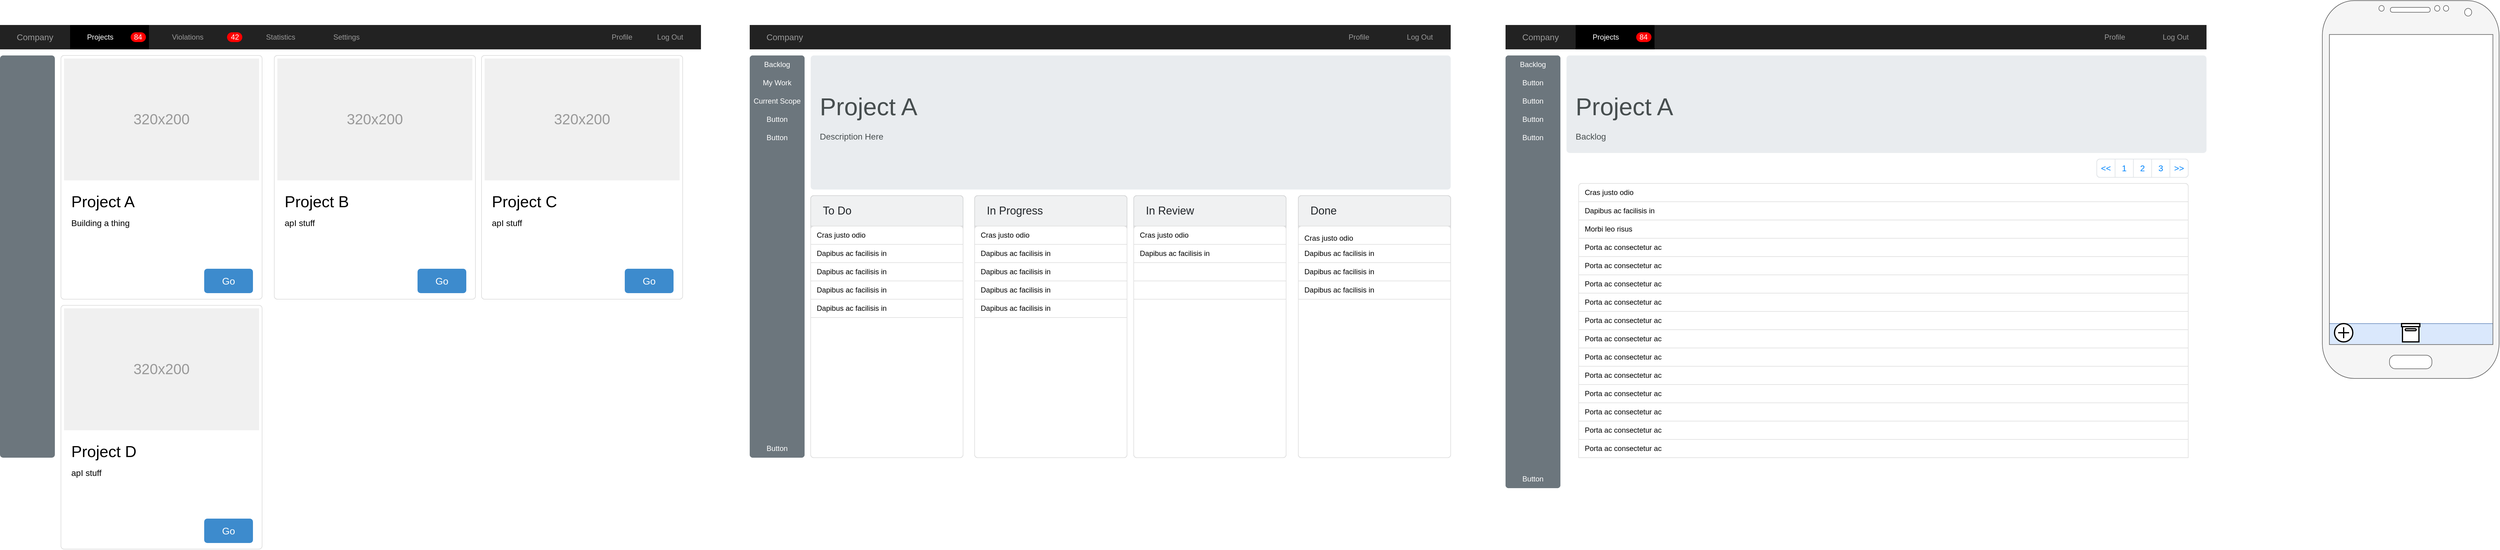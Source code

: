 <mxfile version="13.3.5"><diagram name="Page-1" id="c9db0220-8083-56f3-ca83-edcdcd058819"><mxGraphModel dx="1550" dy="787" grid="1" gridSize="10" guides="1" tooltips="1" connect="1" arrows="1" fold="1" page="1" pageScale="1.5" pageWidth="826" pageHeight="1169" background="#ffffff" math="0" shadow="0"><root><mxCell id="0" style=";html=1;"/><mxCell id="1" style=";html=1;" parent="0"/><mxCell id="3d76a8aef4d5c911-1" value="" style="html=1;shadow=0;dashed=0;shape=mxgraph.bootstrap.rect;fillColor=#222222;strokeColor=none;whiteSpace=wrap;rounded=0;fontSize=12;fontColor=#000000;align=center;" parent="1" vertex="1"><mxGeometry x="40" y="70" width="1150" height="40" as="geometry"/></mxCell><mxCell id="3d76a8aef4d5c911-2" value="Company" style="html=1;shadow=0;dashed=0;fillColor=none;strokeColor=none;shape=mxgraph.bootstrap.rect;fontColor=#999999;fontSize=14;whiteSpace=wrap;" parent="3d76a8aef4d5c911-1" vertex="1"><mxGeometry width="115" height="40" as="geometry"/></mxCell><mxCell id="3d76a8aef4d5c911-3" value="Projects" style="html=1;shadow=0;dashed=0;shape=mxgraph.bootstrap.rect;fillColor=#000000;strokeColor=none;fontColor=#ffffff;spacingRight=30;whiteSpace=wrap;" parent="3d76a8aef4d5c911-1" vertex="1"><mxGeometry x="115" width="129.375" height="40" as="geometry"/></mxCell><mxCell id="3d76a8aef4d5c911-4" value="84" style="html=1;shadow=0;dashed=0;shape=mxgraph.bootstrap.rrect;rSize=8;fillColor=#ff0000;strokeColor=none;fontColor=#ffffff;whiteSpace=wrap;" parent="3d76a8aef4d5c911-3" vertex="1"><mxGeometry x="1" y="0.5" width="25" height="16" relative="1" as="geometry"><mxPoint x="-30" y="-8" as="offset"/></mxGeometry></mxCell><mxCell id="3d76a8aef4d5c911-5" value="Violations" style="html=1;shadow=0;dashed=0;fillColor=none;strokeColor=none;shape=mxgraph.bootstrap.rect;fontColor=#999999;spacingRight=30;whiteSpace=wrap;" parent="3d76a8aef4d5c911-1" vertex="1"><mxGeometry x="244.375" width="158.125" height="40" as="geometry"/></mxCell><mxCell id="3d76a8aef4d5c911-6" value="42" style="html=1;shadow=0;dashed=0;shape=mxgraph.bootstrap.rrect;rSize=8;fillColor=#ff0000;strokeColor=none;fontColor=#ffffff;whiteSpace=wrap;" parent="3d76a8aef4d5c911-5" vertex="1"><mxGeometry x="1" y="0.5" width="25" height="16" relative="1" as="geometry"><mxPoint x="-30" y="-8" as="offset"/></mxGeometry></mxCell><mxCell id="3d76a8aef4d5c911-7" value="Statistics" style="html=1;shadow=0;dashed=0;fillColor=none;strokeColor=none;shape=mxgraph.bootstrap.rect;fontColor=#999999;whiteSpace=wrap;" parent="3d76a8aef4d5c911-1" vertex="1"><mxGeometry x="402.5" width="115" height="40" as="geometry"/></mxCell><mxCell id="3d76a8aef4d5c911-8" value="Settings" style="html=1;shadow=0;dashed=0;fillColor=none;strokeColor=none;shape=mxgraph.bootstrap.rect;fontColor=#999999;whiteSpace=wrap;" parent="3d76a8aef4d5c911-1" vertex="1"><mxGeometry x="517.5" width="100.625" height="40" as="geometry"/></mxCell><mxCell id="3d76a8aef4d5c911-9" value="Profile" style="html=1;shadow=0;dashed=0;fillColor=none;strokeColor=none;shape=mxgraph.bootstrap.rect;fontColor=#999999;whiteSpace=wrap;" parent="3d76a8aef4d5c911-1" vertex="1"><mxGeometry x="970" width="100.625" height="40" as="geometry"/></mxCell><mxCell id="3d76a8aef4d5c911-10" value="Log Out" style="html=1;shadow=0;dashed=0;fillColor=none;strokeColor=none;shape=mxgraph.bootstrap.rect;fontColor=#999999;whiteSpace=wrap;" parent="3d76a8aef4d5c911-1" vertex="1"><mxGeometry x="1049.375" width="100.625" height="40" as="geometry"/></mxCell><mxCell id="3d76a8aef4d5c911-11" value="" style="html=1;shadow=0;dashed=0;shape=mxgraph.bootstrap.rrect;rSize=5;strokeColor=#dddddd;rounded=0;fontSize=12;align=center;" parent="1" vertex="1"><mxGeometry x="140" y="120" width="330" height="400" as="geometry"/></mxCell><mxCell id="3d76a8aef4d5c911-12" value="320x200" style="shape=rect;fontSize=24;fillColor=#f0f0f0;strokeColor=none;fontColor=#999999;whiteSpace=wrap;" parent="3d76a8aef4d5c911-11" vertex="1"><mxGeometry x="5" y="5" width="320" height="200" as="geometry"/></mxCell><mxCell id="3d76a8aef4d5c911-13" value="Project A" style="html=1;shadow=0;dashed=0;shape=mxgraph.bootstrap.anchor;fontSize=26;align=left;whiteSpace=wrap;" parent="3d76a8aef4d5c911-11" vertex="1"><mxGeometry x="15" y="220" width="300" height="40" as="geometry"/></mxCell><mxCell id="3d76a8aef4d5c911-14" value="Building a thing" style="html=1;shadow=0;dashed=0;shape=mxgraph.bootstrap.anchor;strokeColor=#dddddd;whiteSpace=wrap;align=left;verticalAlign=top;fontSize=14;whiteSpace=wrap;" parent="3d76a8aef4d5c911-11" vertex="1"><mxGeometry x="15" y="260" width="300" height="80" as="geometry"/></mxCell><mxCell id="3d76a8aef4d5c911-15" value="Go" style="html=1;shadow=0;dashed=0;shape=mxgraph.bootstrap.rrect;rSize=5;fontSize=16;fillColor=#3D8BCD;strokeColor=none;fontColor=#ffffff;whiteSpace=wrap;" parent="3d76a8aef4d5c911-11" vertex="1"><mxGeometry y="1" width="80" height="40" relative="1" as="geometry"><mxPoint x="235" y="-50" as="offset"/></mxGeometry></mxCell><mxCell id="SYlkdnzgqyU9i8RkHZ7Y-1" value="" style="html=1;shadow=0;dashed=0;shape=mxgraph.bootstrap.rrect;rSize=5;strokeColor=#dddddd;rounded=0;fontSize=12;align=center;" vertex="1" parent="1"><mxGeometry x="490" y="120" width="330" height="400" as="geometry"/></mxCell><mxCell id="SYlkdnzgqyU9i8RkHZ7Y-2" value="320x200" style="shape=rect;fontSize=24;fillColor=#f0f0f0;strokeColor=none;fontColor=#999999;whiteSpace=wrap;" vertex="1" parent="SYlkdnzgqyU9i8RkHZ7Y-1"><mxGeometry x="5" y="5" width="320" height="200" as="geometry"/></mxCell><mxCell id="SYlkdnzgqyU9i8RkHZ7Y-3" value="Project B" style="html=1;shadow=0;dashed=0;shape=mxgraph.bootstrap.anchor;fontSize=26;align=left;whiteSpace=wrap;" vertex="1" parent="SYlkdnzgqyU9i8RkHZ7Y-1"><mxGeometry x="15" y="220" width="300" height="40" as="geometry"/></mxCell><mxCell id="SYlkdnzgqyU9i8RkHZ7Y-4" value="apI stuff" style="html=1;shadow=0;dashed=0;shape=mxgraph.bootstrap.anchor;strokeColor=#dddddd;whiteSpace=wrap;align=left;verticalAlign=top;fontSize=14;whiteSpace=wrap;" vertex="1" parent="SYlkdnzgqyU9i8RkHZ7Y-1"><mxGeometry x="15" y="260" width="300" height="80" as="geometry"/></mxCell><mxCell id="SYlkdnzgqyU9i8RkHZ7Y-5" value="Go" style="html=1;shadow=0;dashed=0;shape=mxgraph.bootstrap.rrect;rSize=5;fontSize=16;fillColor=#3D8BCD;strokeColor=none;fontColor=#ffffff;whiteSpace=wrap;" vertex="1" parent="SYlkdnzgqyU9i8RkHZ7Y-1"><mxGeometry y="1" width="80" height="40" relative="1" as="geometry"><mxPoint x="235" y="-50" as="offset"/></mxGeometry></mxCell><mxCell id="SYlkdnzgqyU9i8RkHZ7Y-7" value="" style="html=1;shadow=0;dashed=0;shape=mxgraph.bootstrap.rect;fillColor=#222222;strokeColor=none;whiteSpace=wrap;rounded=0;fontSize=12;fontColor=#000000;align=center;" vertex="1" parent="1"><mxGeometry x="1270" y="70" width="1150" height="40" as="geometry"/></mxCell><mxCell id="SYlkdnzgqyU9i8RkHZ7Y-8" value="Company" style="html=1;shadow=0;dashed=0;fillColor=none;strokeColor=none;shape=mxgraph.bootstrap.rect;fontColor=#999999;fontSize=14;whiteSpace=wrap;" vertex="1" parent="SYlkdnzgqyU9i8RkHZ7Y-7"><mxGeometry width="115" height="40" as="geometry"/></mxCell><mxCell id="SYlkdnzgqyU9i8RkHZ7Y-15" value="Profile" style="html=1;shadow=0;dashed=0;fillColor=none;strokeColor=none;shape=mxgraph.bootstrap.rect;fontColor=#999999;whiteSpace=wrap;" vertex="1" parent="SYlkdnzgqyU9i8RkHZ7Y-7"><mxGeometry x="948.75" width="100.625" height="40" as="geometry"/></mxCell><mxCell id="SYlkdnzgqyU9i8RkHZ7Y-16" value="Log Out" style="html=1;shadow=0;dashed=0;fillColor=none;strokeColor=none;shape=mxgraph.bootstrap.rect;fontColor=#999999;whiteSpace=wrap;" vertex="1" parent="SYlkdnzgqyU9i8RkHZ7Y-7"><mxGeometry x="1049.375" width="100.625" height="40" as="geometry"/></mxCell><mxCell id="SYlkdnzgqyU9i8RkHZ7Y-33" value="" style="html=1;shadow=0;dashed=0;shape=mxgraph.bootstrap.rrect;rSize=5;strokeColor=#DFDFDF;html=1;whiteSpace=wrap;fillColor=#FFFFFF;fontColor=#000000;" vertex="1" parent="1"><mxGeometry x="2630" y="330" width="1000" height="450" as="geometry"/></mxCell><mxCell id="SYlkdnzgqyU9i8RkHZ7Y-34" value="Cras justo odio" style="strokeColor=inherit;fillColor=inherit;gradientColor=inherit;fontColor=inherit;html=1;shadow=0;dashed=0;shape=mxgraph.bootstrap.topButton;rSize=5;perimeter=none;whiteSpace=wrap;resizeWidth=1;align=left;spacing=10;" vertex="1" parent="SYlkdnzgqyU9i8RkHZ7Y-33"><mxGeometry width="1000" height="30" relative="1" as="geometry"/></mxCell><mxCell id="SYlkdnzgqyU9i8RkHZ7Y-35" value="Dapibus ac facilisis in" style="strokeColor=inherit;fillColor=inherit;gradientColor=inherit;fontColor=inherit;html=1;shadow=0;dashed=0;perimeter=none;whiteSpace=wrap;resizeWidth=1;align=left;spacing=10;" vertex="1" parent="SYlkdnzgqyU9i8RkHZ7Y-33"><mxGeometry width="1000" height="30" relative="1" as="geometry"><mxPoint y="30" as="offset"/></mxGeometry></mxCell><mxCell id="SYlkdnzgqyU9i8RkHZ7Y-36" value="Morbi leo risus" style="strokeColor=inherit;fillColor=inherit;gradientColor=inherit;fontColor=inherit;html=1;shadow=0;dashed=0;perimeter=none;whiteSpace=wrap;resizeWidth=1;align=left;spacing=10;" vertex="1" parent="SYlkdnzgqyU9i8RkHZ7Y-33"><mxGeometry width="1000" height="30" relative="1" as="geometry"><mxPoint y="60" as="offset"/></mxGeometry></mxCell><mxCell id="SYlkdnzgqyU9i8RkHZ7Y-37" value="Porta ac consectetur ac" style="strokeColor=inherit;fillColor=inherit;gradientColor=inherit;fontColor=inherit;html=1;shadow=0;dashed=0;perimeter=none;whiteSpace=wrap;resizeWidth=1;align=left;spacing=10;" vertex="1" parent="SYlkdnzgqyU9i8RkHZ7Y-33"><mxGeometry width="1000" height="30" relative="1" as="geometry"><mxPoint y="90" as="offset"/></mxGeometry></mxCell><mxCell id="SYlkdnzgqyU9i8RkHZ7Y-38" value="Vestibulum at eros" style="strokeColor=inherit;fillColor=inherit;gradientColor=inherit;fontColor=inherit;html=1;shadow=0;dashed=0;shape=mxgraph.bootstrap.bottomButton;rSize=5;perimeter=none;whiteSpace=wrap;resizeWidth=1;resizeHeight=0;align=left;spacing=10;" vertex="1" parent="SYlkdnzgqyU9i8RkHZ7Y-33"><mxGeometry y="1" width="1000" height="30" relative="1" as="geometry"><mxPoint y="-30" as="offset"/></mxGeometry></mxCell><mxCell id="SYlkdnzgqyU9i8RkHZ7Y-39" value="Porta ac consectetur ac" style="strokeColor=inherit;fillColor=inherit;gradientColor=inherit;fontColor=inherit;html=1;shadow=0;dashed=0;perimeter=none;whiteSpace=wrap;resizeWidth=1;align=left;spacing=10;" vertex="1" parent="SYlkdnzgqyU9i8RkHZ7Y-33"><mxGeometry y="120" width="1000" height="30" as="geometry"/></mxCell><mxCell id="SYlkdnzgqyU9i8RkHZ7Y-40" value="Porta ac consectetur ac" style="strokeColor=inherit;fillColor=inherit;gradientColor=inherit;fontColor=inherit;html=1;shadow=0;dashed=0;perimeter=none;whiteSpace=wrap;resizeWidth=1;align=left;spacing=10;" vertex="1" parent="SYlkdnzgqyU9i8RkHZ7Y-33"><mxGeometry y="150" width="1000" height="30" as="geometry"/></mxCell><mxCell id="SYlkdnzgqyU9i8RkHZ7Y-41" value="Porta ac consectetur ac" style="strokeColor=inherit;fillColor=inherit;gradientColor=inherit;fontColor=inherit;html=1;shadow=0;dashed=0;perimeter=none;whiteSpace=wrap;resizeWidth=1;align=left;spacing=10;" vertex="1" parent="SYlkdnzgqyU9i8RkHZ7Y-33"><mxGeometry width="1000" height="30" relative="1" as="geometry"><mxPoint y="90" as="offset"/></mxGeometry></mxCell><mxCell id="SYlkdnzgqyU9i8RkHZ7Y-42" value="Porta ac consectetur ac" style="strokeColor=inherit;fillColor=inherit;gradientColor=inherit;fontColor=inherit;html=1;shadow=0;dashed=0;perimeter=none;whiteSpace=wrap;resizeWidth=1;align=left;spacing=10;" vertex="1" parent="SYlkdnzgqyU9i8RkHZ7Y-33"><mxGeometry y="210" width="1000" height="30" as="geometry"/></mxCell><mxCell id="SYlkdnzgqyU9i8RkHZ7Y-43" value="Porta ac consectetur ac" style="strokeColor=inherit;fillColor=inherit;gradientColor=inherit;fontColor=inherit;html=1;shadow=0;dashed=0;perimeter=none;whiteSpace=wrap;resizeWidth=1;align=left;spacing=10;" vertex="1" parent="SYlkdnzgqyU9i8RkHZ7Y-33"><mxGeometry y="240" width="1000" height="30" as="geometry"/></mxCell><mxCell id="SYlkdnzgqyU9i8RkHZ7Y-44" value="Porta ac consectetur ac" style="strokeColor=inherit;fillColor=inherit;gradientColor=inherit;fontColor=inherit;html=1;shadow=0;dashed=0;perimeter=none;whiteSpace=wrap;resizeWidth=1;align=left;spacing=10;" vertex="1" parent="SYlkdnzgqyU9i8RkHZ7Y-33"><mxGeometry y="180" width="1000" height="30" as="geometry"/></mxCell><mxCell id="SYlkdnzgqyU9i8RkHZ7Y-45" value="Porta ac consectetur ac" style="strokeColor=inherit;fillColor=inherit;gradientColor=inherit;fontColor=inherit;html=1;shadow=0;dashed=0;perimeter=none;whiteSpace=wrap;resizeWidth=1;align=left;spacing=10;" vertex="1" parent="SYlkdnzgqyU9i8RkHZ7Y-33"><mxGeometry y="300" width="1000" height="30" as="geometry"/></mxCell><mxCell id="SYlkdnzgqyU9i8RkHZ7Y-46" value="Porta ac consectetur ac" style="strokeColor=inherit;fillColor=inherit;gradientColor=inherit;fontColor=inherit;html=1;shadow=0;dashed=0;perimeter=none;whiteSpace=wrap;resizeWidth=1;align=left;spacing=10;" vertex="1" parent="SYlkdnzgqyU9i8RkHZ7Y-33"><mxGeometry y="330" width="1000" height="30" as="geometry"/></mxCell><mxCell id="SYlkdnzgqyU9i8RkHZ7Y-47" value="Porta ac consectetur ac" style="strokeColor=inherit;fillColor=inherit;gradientColor=inherit;fontColor=inherit;html=1;shadow=0;dashed=0;perimeter=none;whiteSpace=wrap;resizeWidth=1;align=left;spacing=10;" vertex="1" parent="SYlkdnzgqyU9i8RkHZ7Y-33"><mxGeometry y="270" width="1000" height="30" as="geometry"/></mxCell><mxCell id="SYlkdnzgqyU9i8RkHZ7Y-48" value="Porta ac consectetur ac" style="strokeColor=inherit;fillColor=inherit;gradientColor=inherit;fontColor=inherit;html=1;shadow=0;dashed=0;perimeter=none;whiteSpace=wrap;resizeWidth=1;align=left;spacing=10;" vertex="1" parent="SYlkdnzgqyU9i8RkHZ7Y-33"><mxGeometry y="390" width="1000" height="30" as="geometry"/></mxCell><mxCell id="SYlkdnzgqyU9i8RkHZ7Y-49" value="Porta ac consectetur ac" style="strokeColor=inherit;fillColor=inherit;gradientColor=inherit;fontColor=inherit;html=1;shadow=0;dashed=0;perimeter=none;whiteSpace=wrap;resizeWidth=1;align=left;spacing=10;" vertex="1" parent="SYlkdnzgqyU9i8RkHZ7Y-33"><mxGeometry y="420" width="1000" height="30" as="geometry"/></mxCell><mxCell id="SYlkdnzgqyU9i8RkHZ7Y-50" value="Porta ac consectetur ac" style="strokeColor=inherit;fillColor=inherit;gradientColor=inherit;fontColor=inherit;html=1;shadow=0;dashed=0;perimeter=none;whiteSpace=wrap;resizeWidth=1;align=left;spacing=10;" vertex="1" parent="SYlkdnzgqyU9i8RkHZ7Y-33"><mxGeometry y="360" width="1000" height="30" as="geometry"/></mxCell><mxCell id="SYlkdnzgqyU9i8RkHZ7Y-51" value="" style="html=1;shadow=0;dashed=0;shape=mxgraph.bootstrap.rrect;rSize=5;strokeColor=#DEE2E6;html=1;whiteSpace=wrap;fillColor=#ffffff;fontColor=#0085FC;" vertex="1" parent="1"><mxGeometry x="3480" y="290" width="150" height="30" as="geometry"/></mxCell><mxCell id="SYlkdnzgqyU9i8RkHZ7Y-52" value="&lt;&lt;" style="strokeColor=inherit;fillColor=inherit;gradientColor=inherit;fontColor=inherit;html=1;shadow=0;dashed=0;shape=mxgraph.bootstrap.leftButton;rSize=5;perimeter=none;whiteSpace=wrap;resizeHeight=1;fontSize=14;" vertex="1" parent="SYlkdnzgqyU9i8RkHZ7Y-51"><mxGeometry width="30" height="30" relative="1" as="geometry"/></mxCell><mxCell id="SYlkdnzgqyU9i8RkHZ7Y-53" value="1" style="strokeColor=inherit;fillColor=inherit;gradientColor=inherit;fontColor=inherit;html=1;shadow=0;dashed=0;perimeter=none;whiteSpace=wrap;resizeHeight=1;fontSize=14;" vertex="1" parent="SYlkdnzgqyU9i8RkHZ7Y-51"><mxGeometry width="30" height="30" relative="1" as="geometry"><mxPoint x="30" as="offset"/></mxGeometry></mxCell><mxCell id="SYlkdnzgqyU9i8RkHZ7Y-54" value="2" style="strokeColor=inherit;fillColor=inherit;gradientColor=inherit;fontColor=inherit;html=1;shadow=0;dashed=0;perimeter=none;whiteSpace=wrap;resizeHeight=1;fontSize=14;" vertex="1" parent="SYlkdnzgqyU9i8RkHZ7Y-51"><mxGeometry width="30" height="30" relative="1" as="geometry"><mxPoint x="60" as="offset"/></mxGeometry></mxCell><mxCell id="SYlkdnzgqyU9i8RkHZ7Y-55" value="3" style="strokeColor=inherit;fillColor=inherit;gradientColor=inherit;fontColor=inherit;html=1;shadow=0;dashed=0;perimeter=none;whiteSpace=wrap;resizeHeight=1;fontSize=14;" vertex="1" parent="SYlkdnzgqyU9i8RkHZ7Y-51"><mxGeometry width="30" height="30" relative="1" as="geometry"><mxPoint x="90" as="offset"/></mxGeometry></mxCell><mxCell id="SYlkdnzgqyU9i8RkHZ7Y-56" value="&gt;&gt;" style="strokeColor=inherit;fillColor=inherit;gradientColor=inherit;fontColor=inherit;html=1;shadow=0;dashed=0;shape=mxgraph.bootstrap.rightButton;rSize=5;perimeter=none;whiteSpace=wrap;resizeHeight=1;fontSize=14;" vertex="1" parent="SYlkdnzgqyU9i8RkHZ7Y-51"><mxGeometry x="1" width="30" height="30" relative="1" as="geometry"><mxPoint x="-30" as="offset"/></mxGeometry></mxCell><mxCell id="SYlkdnzgqyU9i8RkHZ7Y-59" value="&lt;font style=&quot;font-size: 40px&quot;&gt;Project A&lt;/font&gt;&lt;br&gt;&lt;br&gt;Description Here" style="html=1;shadow=0;dashed=0;shape=mxgraph.bootstrap.rrect;rSize=5;strokeColor=none;html=1;whiteSpace=wrap;fillColor=#E9ECEF;fontColor=#474E4F;align=left;spacing=15;fontSize=14;verticalAlign=top;spacingTop=40;" vertex="1" parent="1"><mxGeometry x="1370" y="120" width="1050" height="220" as="geometry"/></mxCell><mxCell id="SYlkdnzgqyU9i8RkHZ7Y-66" value="" style="html=1;shadow=0;dashed=0;shape=mxgraph.bootstrap.rrect;rSize=5;strokeColor=#D2D3D4;html=1;whiteSpace=wrap;fillColor=#F8F9FA;fontColor=#212529;verticalAlign=bottom;align=left;spacing=20;spacingBottom=0;fontSize=14;" vertex="1" parent="1"><mxGeometry x="1370" y="350" width="250" height="430" as="geometry"/></mxCell><mxCell id="SYlkdnzgqyU9i8RkHZ7Y-67" value="To Do" style="html=1;shadow=0;dashed=0;shape=mxgraph.bootstrap.topButton;rSize=5;perimeter=none;whiteSpace=wrap;fillColor=#F0F1F2;strokeColor=#D2D3D4;fontColor=#212529;resizeWidth=1;fontSize=18;align=left;spacing=20;" vertex="1" parent="SYlkdnzgqyU9i8RkHZ7Y-66"><mxGeometry width="250" height="50" relative="1" as="geometry"/></mxCell><mxCell id="SYlkdnzgqyU9i8RkHZ7Y-74" value="" style="html=1;shadow=0;dashed=0;shape=mxgraph.bootstrap.rrect;rSize=5;strokeColor=#DFDFDF;html=1;whiteSpace=wrap;fillColor=#FFFFFF;fontColor=#000000;" vertex="1" parent="SYlkdnzgqyU9i8RkHZ7Y-66"><mxGeometry y="50" width="250" height="380" as="geometry"/></mxCell><mxCell id="SYlkdnzgqyU9i8RkHZ7Y-75" value="Cras justo odio" style="strokeColor=inherit;fillColor=inherit;gradientColor=inherit;fontColor=inherit;html=1;shadow=0;dashed=0;shape=mxgraph.bootstrap.topButton;rSize=5;perimeter=none;whiteSpace=wrap;resizeWidth=1;align=left;spacing=10;" vertex="1" parent="SYlkdnzgqyU9i8RkHZ7Y-74"><mxGeometry width="250" height="30" relative="1" as="geometry"/></mxCell><mxCell id="SYlkdnzgqyU9i8RkHZ7Y-76" value="Dapibus ac facilisis in" style="strokeColor=inherit;fillColor=inherit;gradientColor=inherit;fontColor=inherit;html=1;shadow=0;dashed=0;perimeter=none;whiteSpace=wrap;resizeWidth=1;align=left;spacing=10;" vertex="1" parent="SYlkdnzgqyU9i8RkHZ7Y-74"><mxGeometry width="250" height="30" relative="1" as="geometry"><mxPoint y="30" as="offset"/></mxGeometry></mxCell><mxCell id="SYlkdnzgqyU9i8RkHZ7Y-78" value="Dapibus ac facilisis in" style="strokeColor=inherit;fillColor=inherit;gradientColor=inherit;fontColor=inherit;html=1;shadow=0;dashed=0;perimeter=none;whiteSpace=wrap;resizeWidth=1;align=left;spacing=10;" vertex="1" parent="SYlkdnzgqyU9i8RkHZ7Y-74"><mxGeometry y="60" width="250" height="30" as="geometry"/></mxCell><mxCell id="SYlkdnzgqyU9i8RkHZ7Y-79" value="Dapibus ac facilisis in" style="strokeColor=inherit;fillColor=inherit;gradientColor=inherit;fontColor=inherit;html=1;shadow=0;dashed=0;perimeter=none;whiteSpace=wrap;resizeWidth=1;align=left;spacing=10;" vertex="1" parent="SYlkdnzgqyU9i8RkHZ7Y-74"><mxGeometry y="90" width="250" height="30" as="geometry"/></mxCell><mxCell id="SYlkdnzgqyU9i8RkHZ7Y-80" value="Dapibus ac facilisis in" style="strokeColor=inherit;fillColor=inherit;gradientColor=inherit;fontColor=inherit;html=1;shadow=0;dashed=0;perimeter=none;whiteSpace=wrap;resizeWidth=1;align=left;spacing=10;" vertex="1" parent="SYlkdnzgqyU9i8RkHZ7Y-74"><mxGeometry y="120" width="250" height="30" as="geometry"/></mxCell><mxCell id="SYlkdnzgqyU9i8RkHZ7Y-81" value="" style="html=1;shadow=0;dashed=0;shape=mxgraph.bootstrap.rrect;rSize=5;strokeColor=#D2D3D4;html=1;whiteSpace=wrap;fillColor=#F8F9FA;fontColor=#212529;verticalAlign=bottom;align=left;spacing=20;spacingBottom=0;fontSize=14;" vertex="1" parent="1"><mxGeometry x="1639" y="350" width="250" height="430" as="geometry"/></mxCell><mxCell id="SYlkdnzgqyU9i8RkHZ7Y-82" value="In Progress" style="html=1;shadow=0;dashed=0;shape=mxgraph.bootstrap.topButton;rSize=5;perimeter=none;whiteSpace=wrap;fillColor=#F0F1F2;strokeColor=#D2D3D4;fontColor=#212529;resizeWidth=1;fontSize=18;align=left;spacing=20;" vertex="1" parent="SYlkdnzgqyU9i8RkHZ7Y-81"><mxGeometry width="250" height="50" relative="1" as="geometry"/></mxCell><mxCell id="SYlkdnzgqyU9i8RkHZ7Y-83" value="" style="html=1;shadow=0;dashed=0;shape=mxgraph.bootstrap.rrect;rSize=5;strokeColor=#DFDFDF;html=1;whiteSpace=wrap;fillColor=#FFFFFF;fontColor=#000000;" vertex="1" parent="SYlkdnzgqyU9i8RkHZ7Y-81"><mxGeometry y="50" width="250" height="380" as="geometry"/></mxCell><mxCell id="SYlkdnzgqyU9i8RkHZ7Y-84" value="Cras justo odio" style="strokeColor=inherit;fillColor=inherit;gradientColor=inherit;fontColor=inherit;html=1;shadow=0;dashed=0;shape=mxgraph.bootstrap.topButton;rSize=5;perimeter=none;whiteSpace=wrap;resizeWidth=1;align=left;spacing=10;" vertex="1" parent="SYlkdnzgqyU9i8RkHZ7Y-83"><mxGeometry width="250" height="30" relative="1" as="geometry"/></mxCell><mxCell id="SYlkdnzgqyU9i8RkHZ7Y-85" value="Dapibus ac facilisis in" style="strokeColor=inherit;fillColor=inherit;gradientColor=inherit;fontColor=inherit;html=1;shadow=0;dashed=0;perimeter=none;whiteSpace=wrap;resizeWidth=1;align=left;spacing=10;" vertex="1" parent="SYlkdnzgqyU9i8RkHZ7Y-83"><mxGeometry width="250" height="30" relative="1" as="geometry"><mxPoint y="30" as="offset"/></mxGeometry></mxCell><mxCell id="SYlkdnzgqyU9i8RkHZ7Y-86" value="Dapibus ac facilisis in" style="strokeColor=inherit;fillColor=inherit;gradientColor=inherit;fontColor=inherit;html=1;shadow=0;dashed=0;perimeter=none;whiteSpace=wrap;resizeWidth=1;align=left;spacing=10;" vertex="1" parent="SYlkdnzgqyU9i8RkHZ7Y-83"><mxGeometry y="60" width="250" height="30" as="geometry"/></mxCell><mxCell id="SYlkdnzgqyU9i8RkHZ7Y-87" value="Dapibus ac facilisis in" style="strokeColor=inherit;fillColor=inherit;gradientColor=inherit;fontColor=inherit;html=1;shadow=0;dashed=0;perimeter=none;whiteSpace=wrap;resizeWidth=1;align=left;spacing=10;" vertex="1" parent="SYlkdnzgqyU9i8RkHZ7Y-83"><mxGeometry y="90" width="250" height="30" as="geometry"/></mxCell><mxCell id="SYlkdnzgqyU9i8RkHZ7Y-88" value="Dapibus ac facilisis in" style="strokeColor=inherit;fillColor=inherit;gradientColor=inherit;fontColor=inherit;html=1;shadow=0;dashed=0;perimeter=none;whiteSpace=wrap;resizeWidth=1;align=left;spacing=10;" vertex="1" parent="SYlkdnzgqyU9i8RkHZ7Y-83"><mxGeometry y="120" width="250" height="30" as="geometry"/></mxCell><mxCell id="SYlkdnzgqyU9i8RkHZ7Y-89" value="" style="html=1;shadow=0;dashed=0;shape=mxgraph.bootstrap.rrect;rSize=5;strokeColor=#D2D3D4;html=1;whiteSpace=wrap;fillColor=#F8F9FA;fontColor=#212529;verticalAlign=bottom;align=left;spacing=20;spacingBottom=0;fontSize=14;" vertex="1" parent="1"><mxGeometry x="1900" y="350" width="250" height="430" as="geometry"/></mxCell><mxCell id="SYlkdnzgqyU9i8RkHZ7Y-90" value="In Review" style="html=1;shadow=0;dashed=0;shape=mxgraph.bootstrap.topButton;rSize=5;perimeter=none;whiteSpace=wrap;fillColor=#F0F1F2;strokeColor=#D2D3D4;fontColor=#212529;resizeWidth=1;fontSize=18;align=left;spacing=20;" vertex="1" parent="SYlkdnzgqyU9i8RkHZ7Y-89"><mxGeometry width="250" height="50" relative="1" as="geometry"/></mxCell><mxCell id="SYlkdnzgqyU9i8RkHZ7Y-91" value="" style="html=1;shadow=0;dashed=0;shape=mxgraph.bootstrap.rrect;rSize=5;strokeColor=#DFDFDF;html=1;whiteSpace=wrap;fillColor=#FFFFFF;fontColor=#000000;" vertex="1" parent="SYlkdnzgqyU9i8RkHZ7Y-89"><mxGeometry y="50" width="250" height="380" as="geometry"/></mxCell><mxCell id="SYlkdnzgqyU9i8RkHZ7Y-92" value="Cras justo odio" style="strokeColor=inherit;fillColor=inherit;gradientColor=inherit;fontColor=inherit;html=1;shadow=0;dashed=0;shape=mxgraph.bootstrap.topButton;rSize=5;perimeter=none;whiteSpace=wrap;resizeWidth=1;align=left;spacing=10;" vertex="1" parent="SYlkdnzgqyU9i8RkHZ7Y-91"><mxGeometry width="250" height="30" relative="1" as="geometry"/></mxCell><mxCell id="SYlkdnzgqyU9i8RkHZ7Y-93" value="Dapibus ac facilisis in" style="strokeColor=inherit;fillColor=inherit;gradientColor=inherit;fontColor=inherit;html=1;shadow=0;dashed=0;perimeter=none;whiteSpace=wrap;resizeWidth=1;align=left;spacing=10;" vertex="1" parent="SYlkdnzgqyU9i8RkHZ7Y-91"><mxGeometry width="250" height="30" relative="1" as="geometry"><mxPoint y="30" as="offset"/></mxGeometry></mxCell><mxCell id="SYlkdnzgqyU9i8RkHZ7Y-95" value="" style="strokeColor=inherit;fillColor=inherit;gradientColor=inherit;fontColor=inherit;html=1;shadow=0;dashed=0;perimeter=none;whiteSpace=wrap;resizeWidth=1;align=left;spacing=10;" vertex="1" parent="SYlkdnzgqyU9i8RkHZ7Y-91"><mxGeometry y="90" width="250" height="30" as="geometry"/></mxCell><mxCell id="SYlkdnzgqyU9i8RkHZ7Y-97" value="" style="html=1;shadow=0;dashed=0;shape=mxgraph.bootstrap.rrect;rSize=5;strokeColor=#D2D3D4;html=1;whiteSpace=wrap;fillColor=#F8F9FA;fontColor=#212529;verticalAlign=bottom;align=left;spacing=20;spacingBottom=0;fontSize=14;" vertex="1" parent="1"><mxGeometry x="2170" y="350" width="250" height="430" as="geometry"/></mxCell><mxCell id="SYlkdnzgqyU9i8RkHZ7Y-98" value="Done" style="html=1;shadow=0;dashed=0;shape=mxgraph.bootstrap.topButton;rSize=5;perimeter=none;whiteSpace=wrap;fillColor=#F0F1F2;strokeColor=#D2D3D4;fontColor=#212529;resizeWidth=1;fontSize=18;align=left;spacing=20;" vertex="1" parent="SYlkdnzgqyU9i8RkHZ7Y-97"><mxGeometry width="250" height="50" relative="1" as="geometry"/></mxCell><mxCell id="SYlkdnzgqyU9i8RkHZ7Y-99" value="" style="html=1;shadow=0;dashed=0;shape=mxgraph.bootstrap.rrect;rSize=5;strokeColor=#DFDFDF;html=1;whiteSpace=wrap;fillColor=#FFFFFF;fontColor=#000000;" vertex="1" parent="SYlkdnzgqyU9i8RkHZ7Y-97"><mxGeometry y="50" width="250" height="380" as="geometry"/></mxCell><mxCell id="SYlkdnzgqyU9i8RkHZ7Y-100" value="Cras justo odio" style="strokeColor=inherit;fillColor=inherit;gradientColor=inherit;fontColor=inherit;html=1;shadow=0;dashed=0;shape=mxgraph.bootstrap.topButton;rSize=5;perimeter=none;whiteSpace=wrap;resizeWidth=1;align=left;spacing=10;" vertex="1" parent="SYlkdnzgqyU9i8RkHZ7Y-99"><mxGeometry width="250" height="40" relative="1" as="geometry"/></mxCell><mxCell id="SYlkdnzgqyU9i8RkHZ7Y-101" value="Dapibus ac facilisis in" style="strokeColor=inherit;fillColor=inherit;gradientColor=inherit;fontColor=inherit;html=1;shadow=0;dashed=0;perimeter=none;whiteSpace=wrap;resizeWidth=1;align=left;spacing=10;" vertex="1" parent="SYlkdnzgqyU9i8RkHZ7Y-99"><mxGeometry width="250" height="30" relative="1" as="geometry"><mxPoint y="30" as="offset"/></mxGeometry></mxCell><mxCell id="SYlkdnzgqyU9i8RkHZ7Y-102" value="Dapibus ac facilisis in" style="strokeColor=inherit;fillColor=inherit;gradientColor=inherit;fontColor=inherit;html=1;shadow=0;dashed=0;perimeter=none;whiteSpace=wrap;resizeWidth=1;align=left;spacing=10;" vertex="1" parent="SYlkdnzgqyU9i8RkHZ7Y-99"><mxGeometry y="60" width="250" height="30" as="geometry"/></mxCell><mxCell id="SYlkdnzgqyU9i8RkHZ7Y-103" value="Dapibus ac facilisis in" style="strokeColor=inherit;fillColor=inherit;gradientColor=inherit;fontColor=inherit;html=1;shadow=0;dashed=0;perimeter=none;whiteSpace=wrap;resizeWidth=1;align=left;spacing=10;" vertex="1" parent="SYlkdnzgqyU9i8RkHZ7Y-99"><mxGeometry y="90" width="250" height="30" as="geometry"/></mxCell><mxCell id="SYlkdnzgqyU9i8RkHZ7Y-115" value="" style="html=1;shadow=0;dashed=0;shape=mxgraph.bootstrap.rrect;rSize=5;strokeColor=none;html=1;whiteSpace=wrap;fillColor=#6C767D;fontColor=#ffffff;" vertex="1" parent="1"><mxGeometry x="1270" y="120" width="90" height="660" as="geometry"/></mxCell><mxCell id="SYlkdnzgqyU9i8RkHZ7Y-116" value="Backlog" style="strokeColor=inherit;fillColor=inherit;gradientColor=inherit;fontColor=inherit;html=1;shadow=0;dashed=0;shape=mxgraph.bootstrap.topButton;rSize=5;perimeter=none;whiteSpace=wrap;resizeWidth=1;" vertex="1" parent="SYlkdnzgqyU9i8RkHZ7Y-115"><mxGeometry width="90" height="30" relative="1" as="geometry"/></mxCell><mxCell id="SYlkdnzgqyU9i8RkHZ7Y-117" value="My Work" style="strokeColor=inherit;fillColor=inherit;gradientColor=inherit;fontColor=inherit;html=1;shadow=0;dashed=0;perimeter=none;whiteSpace=wrap;resizeWidth=1;" vertex="1" parent="SYlkdnzgqyU9i8RkHZ7Y-115"><mxGeometry width="90" height="30" relative="1" as="geometry"><mxPoint y="30" as="offset"/></mxGeometry></mxCell><mxCell id="SYlkdnzgqyU9i8RkHZ7Y-118" value="Current Scope" style="strokeColor=inherit;fillColor=inherit;gradientColor=inherit;fontColor=inherit;html=1;shadow=0;dashed=0;perimeter=none;whiteSpace=wrap;resizeWidth=1;" vertex="1" parent="SYlkdnzgqyU9i8RkHZ7Y-115"><mxGeometry width="90" height="30" relative="1" as="geometry"><mxPoint y="60" as="offset"/></mxGeometry></mxCell><mxCell id="SYlkdnzgqyU9i8RkHZ7Y-119" value="Button" style="strokeColor=inherit;fillColor=inherit;gradientColor=inherit;fontColor=inherit;html=1;shadow=0;dashed=0;perimeter=none;whiteSpace=wrap;resizeWidth=1;" vertex="1" parent="SYlkdnzgqyU9i8RkHZ7Y-115"><mxGeometry width="90" height="30" relative="1" as="geometry"><mxPoint y="90" as="offset"/></mxGeometry></mxCell><mxCell id="SYlkdnzgqyU9i8RkHZ7Y-120" value="Button" style="strokeColor=inherit;fillColor=inherit;gradientColor=inherit;fontColor=inherit;html=1;shadow=0;dashed=0;perimeter=none;whiteSpace=wrap;resizeWidth=1;" vertex="1" parent="SYlkdnzgqyU9i8RkHZ7Y-115"><mxGeometry width="90" height="30" relative="1" as="geometry"><mxPoint y="120" as="offset"/></mxGeometry></mxCell><mxCell id="SYlkdnzgqyU9i8RkHZ7Y-121" value="Button" style="strokeColor=inherit;fillColor=inherit;gradientColor=inherit;fontColor=inherit;html=1;shadow=0;dashed=0;shape=mxgraph.bootstrap.bottomButton;rSize=5;perimeter=none;whiteSpace=wrap;resizeWidth=1;resizeHeight=0;" vertex="1" parent="SYlkdnzgqyU9i8RkHZ7Y-115"><mxGeometry y="1" width="90" height="30" relative="1" as="geometry"><mxPoint y="-30" as="offset"/></mxGeometry></mxCell><mxCell id="SYlkdnzgqyU9i8RkHZ7Y-123" value="" style="html=1;shadow=0;dashed=0;shape=mxgraph.bootstrap.rrect;rSize=5;strokeColor=#dddddd;rounded=0;fontSize=12;align=center;" vertex="1" parent="1"><mxGeometry x="830" y="120" width="330" height="400" as="geometry"/></mxCell><mxCell id="SYlkdnzgqyU9i8RkHZ7Y-124" value="320x200" style="shape=rect;fontSize=24;fillColor=#f0f0f0;strokeColor=none;fontColor=#999999;whiteSpace=wrap;" vertex="1" parent="SYlkdnzgqyU9i8RkHZ7Y-123"><mxGeometry x="5" y="5" width="320" height="200" as="geometry"/></mxCell><mxCell id="SYlkdnzgqyU9i8RkHZ7Y-125" value="Project C" style="html=1;shadow=0;dashed=0;shape=mxgraph.bootstrap.anchor;fontSize=26;align=left;whiteSpace=wrap;" vertex="1" parent="SYlkdnzgqyU9i8RkHZ7Y-123"><mxGeometry x="15" y="220" width="300" height="40" as="geometry"/></mxCell><mxCell id="SYlkdnzgqyU9i8RkHZ7Y-126" value="apI stuff" style="html=1;shadow=0;dashed=0;shape=mxgraph.bootstrap.anchor;strokeColor=#dddddd;whiteSpace=wrap;align=left;verticalAlign=top;fontSize=14;whiteSpace=wrap;" vertex="1" parent="SYlkdnzgqyU9i8RkHZ7Y-123"><mxGeometry x="15" y="260" width="300" height="80" as="geometry"/></mxCell><mxCell id="SYlkdnzgqyU9i8RkHZ7Y-127" value="Go" style="html=1;shadow=0;dashed=0;shape=mxgraph.bootstrap.rrect;rSize=5;fontSize=16;fillColor=#3D8BCD;strokeColor=none;fontColor=#ffffff;whiteSpace=wrap;" vertex="1" parent="SYlkdnzgqyU9i8RkHZ7Y-123"><mxGeometry y="1" width="80" height="40" relative="1" as="geometry"><mxPoint x="235" y="-50" as="offset"/></mxGeometry></mxCell><mxCell id="SYlkdnzgqyU9i8RkHZ7Y-128" value="" style="html=1;shadow=0;dashed=0;shape=mxgraph.bootstrap.rrect;rSize=5;strokeColor=#dddddd;rounded=0;fontSize=12;align=center;" vertex="1" parent="1"><mxGeometry x="140" y="530" width="330" height="400" as="geometry"/></mxCell><mxCell id="SYlkdnzgqyU9i8RkHZ7Y-129" value="320x200" style="shape=rect;fontSize=24;fillColor=#f0f0f0;strokeColor=none;fontColor=#999999;whiteSpace=wrap;" vertex="1" parent="SYlkdnzgqyU9i8RkHZ7Y-128"><mxGeometry x="5" y="5" width="320" height="200" as="geometry"/></mxCell><mxCell id="SYlkdnzgqyU9i8RkHZ7Y-130" value="Project D" style="html=1;shadow=0;dashed=0;shape=mxgraph.bootstrap.anchor;fontSize=26;align=left;whiteSpace=wrap;" vertex="1" parent="SYlkdnzgqyU9i8RkHZ7Y-128"><mxGeometry x="15" y="220" width="300" height="40" as="geometry"/></mxCell><mxCell id="SYlkdnzgqyU9i8RkHZ7Y-131" value="apI stuff" style="html=1;shadow=0;dashed=0;shape=mxgraph.bootstrap.anchor;strokeColor=#dddddd;whiteSpace=wrap;align=left;verticalAlign=top;fontSize=14;whiteSpace=wrap;" vertex="1" parent="SYlkdnzgqyU9i8RkHZ7Y-128"><mxGeometry x="15" y="260" width="300" height="80" as="geometry"/></mxCell><mxCell id="SYlkdnzgqyU9i8RkHZ7Y-132" value="Go" style="html=1;shadow=0;dashed=0;shape=mxgraph.bootstrap.rrect;rSize=5;fontSize=16;fillColor=#3D8BCD;strokeColor=none;fontColor=#ffffff;whiteSpace=wrap;" vertex="1" parent="SYlkdnzgqyU9i8RkHZ7Y-128"><mxGeometry y="1" width="80" height="40" relative="1" as="geometry"><mxPoint x="235" y="-50" as="offset"/></mxGeometry></mxCell><mxCell id="SYlkdnzgqyU9i8RkHZ7Y-133" value="" style="html=1;shadow=0;dashed=0;shape=mxgraph.bootstrap.rect;fillColor=#222222;strokeColor=none;whiteSpace=wrap;rounded=0;fontSize=12;fontColor=#000000;align=center;" vertex="1" parent="1"><mxGeometry x="2510" y="70" width="1150" height="40" as="geometry"/></mxCell><mxCell id="SYlkdnzgqyU9i8RkHZ7Y-134" value="Company" style="html=1;shadow=0;dashed=0;fillColor=none;strokeColor=none;shape=mxgraph.bootstrap.rect;fontColor=#999999;fontSize=14;whiteSpace=wrap;" vertex="1" parent="SYlkdnzgqyU9i8RkHZ7Y-133"><mxGeometry width="115" height="40" as="geometry"/></mxCell><mxCell id="SYlkdnzgqyU9i8RkHZ7Y-135" value="Projects" style="html=1;shadow=0;dashed=0;shape=mxgraph.bootstrap.rect;fillColor=#000000;strokeColor=none;fontColor=#ffffff;spacingRight=30;whiteSpace=wrap;" vertex="1" parent="SYlkdnzgqyU9i8RkHZ7Y-133"><mxGeometry x="115" width="129.375" height="40" as="geometry"/></mxCell><mxCell id="SYlkdnzgqyU9i8RkHZ7Y-136" value="84" style="html=1;shadow=0;dashed=0;shape=mxgraph.bootstrap.rrect;rSize=8;fillColor=#ff0000;strokeColor=none;fontColor=#ffffff;whiteSpace=wrap;" vertex="1" parent="SYlkdnzgqyU9i8RkHZ7Y-135"><mxGeometry x="1" y="0.5" width="25" height="16" relative="1" as="geometry"><mxPoint x="-30" y="-8" as="offset"/></mxGeometry></mxCell><mxCell id="SYlkdnzgqyU9i8RkHZ7Y-141" value="Profile" style="html=1;shadow=0;dashed=0;fillColor=none;strokeColor=none;shape=mxgraph.bootstrap.rect;fontColor=#999999;whiteSpace=wrap;" vertex="1" parent="SYlkdnzgqyU9i8RkHZ7Y-133"><mxGeometry x="948.75" width="100.625" height="40" as="geometry"/></mxCell><mxCell id="SYlkdnzgqyU9i8RkHZ7Y-142" value="Log Out" style="html=1;shadow=0;dashed=0;fillColor=none;strokeColor=none;shape=mxgraph.bootstrap.rect;fontColor=#999999;whiteSpace=wrap;" vertex="1" parent="SYlkdnzgqyU9i8RkHZ7Y-133"><mxGeometry x="1049.375" width="100.625" height="40" as="geometry"/></mxCell><mxCell id="SYlkdnzgqyU9i8RkHZ7Y-143" value="&lt;font style=&quot;font-size: 40px&quot;&gt;Project A&lt;/font&gt;&lt;br&gt;&lt;br&gt;Backlog" style="html=1;shadow=0;dashed=0;shape=mxgraph.bootstrap.rrect;rSize=5;strokeColor=none;html=1;whiteSpace=wrap;fillColor=#E9ECEF;fontColor=#474E4F;align=left;spacing=15;fontSize=14;verticalAlign=top;spacingTop=40;" vertex="1" parent="1"><mxGeometry x="2610" y="120" width="1050" height="160" as="geometry"/></mxCell><mxCell id="SYlkdnzgqyU9i8RkHZ7Y-173" value="" style="html=1;shadow=0;dashed=0;shape=mxgraph.bootstrap.rrect;rSize=5;strokeColor=none;html=1;whiteSpace=wrap;fillColor=#6C767D;fontColor=#ffffff;" vertex="1" parent="1"><mxGeometry x="2510" y="120" width="90" height="710" as="geometry"/></mxCell><mxCell id="SYlkdnzgqyU9i8RkHZ7Y-174" value="Backlog" style="strokeColor=inherit;fillColor=inherit;gradientColor=inherit;fontColor=inherit;html=1;shadow=0;dashed=0;shape=mxgraph.bootstrap.topButton;rSize=5;perimeter=none;whiteSpace=wrap;resizeWidth=1;" vertex="1" parent="SYlkdnzgqyU9i8RkHZ7Y-173"><mxGeometry width="90" height="30" relative="1" as="geometry"/></mxCell><mxCell id="SYlkdnzgqyU9i8RkHZ7Y-175" value="Button" style="strokeColor=inherit;fillColor=inherit;gradientColor=inherit;fontColor=inherit;html=1;shadow=0;dashed=0;perimeter=none;whiteSpace=wrap;resizeWidth=1;" vertex="1" parent="SYlkdnzgqyU9i8RkHZ7Y-173"><mxGeometry width="90" height="30" relative="1" as="geometry"><mxPoint y="30" as="offset"/></mxGeometry></mxCell><mxCell id="SYlkdnzgqyU9i8RkHZ7Y-176" value="Button" style="strokeColor=inherit;fillColor=inherit;gradientColor=inherit;fontColor=inherit;html=1;shadow=0;dashed=0;perimeter=none;whiteSpace=wrap;resizeWidth=1;" vertex="1" parent="SYlkdnzgqyU9i8RkHZ7Y-173"><mxGeometry width="90" height="30" relative="1" as="geometry"><mxPoint y="60" as="offset"/></mxGeometry></mxCell><mxCell id="SYlkdnzgqyU9i8RkHZ7Y-177" value="Button" style="strokeColor=inherit;fillColor=inherit;gradientColor=inherit;fontColor=inherit;html=1;shadow=0;dashed=0;perimeter=none;whiteSpace=wrap;resizeWidth=1;" vertex="1" parent="SYlkdnzgqyU9i8RkHZ7Y-173"><mxGeometry width="90" height="30" relative="1" as="geometry"><mxPoint y="90" as="offset"/></mxGeometry></mxCell><mxCell id="SYlkdnzgqyU9i8RkHZ7Y-178" value="Button" style="strokeColor=inherit;fillColor=inherit;gradientColor=inherit;fontColor=inherit;html=1;shadow=0;dashed=0;perimeter=none;whiteSpace=wrap;resizeWidth=1;" vertex="1" parent="SYlkdnzgqyU9i8RkHZ7Y-173"><mxGeometry width="90" height="30" relative="1" as="geometry"><mxPoint y="120" as="offset"/></mxGeometry></mxCell><mxCell id="SYlkdnzgqyU9i8RkHZ7Y-179" value="Button" style="strokeColor=inherit;fillColor=inherit;gradientColor=inherit;fontColor=inherit;html=1;shadow=0;dashed=0;shape=mxgraph.bootstrap.bottomButton;rSize=5;perimeter=none;whiteSpace=wrap;resizeWidth=1;resizeHeight=0;" vertex="1" parent="SYlkdnzgqyU9i8RkHZ7Y-173"><mxGeometry y="1" width="90" height="30" relative="1" as="geometry"><mxPoint y="-30" as="offset"/></mxGeometry></mxCell><mxCell id="SYlkdnzgqyU9i8RkHZ7Y-189" value="" style="html=1;shadow=0;dashed=0;shape=mxgraph.bootstrap.rrect;rSize=5;strokeColor=none;html=1;whiteSpace=wrap;fillColor=#6C767D;fontColor=#ffffff;" vertex="1" parent="1"><mxGeometry x="40" y="120" width="90" height="660" as="geometry"/></mxCell><mxCell id="SYlkdnzgqyU9i8RkHZ7Y-198" value="" style="html=1;shadow=0;dashed=0;shape=mxgraph.bootstrap.rect;fillColor=#dae8fc;strokeColor=#6c8ebf;whiteSpace=wrap;rounded=0;fontSize=12;align=center;" vertex="1" parent="1"><mxGeometry x="3860" y="560" width="270" height="40" as="geometry"/></mxCell><mxCell id="SYlkdnzgqyU9i8RkHZ7Y-197" value="" style="verticalLabelPosition=bottom;verticalAlign=top;html=1;shadow=0;dashed=0;strokeWidth=1;shape=mxgraph.android.phone2;strokeColor=#666666;fillColor=#f5f5f5;fontColor=#333333;" vertex="1" parent="1"><mxGeometry x="3850" y="30" width="290" height="620" as="geometry"/></mxCell><mxCell id="SYlkdnzgqyU9i8RkHZ7Y-205" value="" style="shape=image;html=1;verticalAlign=top;verticalLabelPosition=bottom;labelBackgroundColor=#ffffff;imageAspect=0;aspect=fixed;image=https://cdn0.iconfinder.com/data/icons/elasto-online-store/26/00-ELASTOFONT-STORE-READY_user-circle-128.png" vertex="1" parent="1"><mxGeometry x="4092" y="560" width="30" height="30" as="geometry"/></mxCell><mxCell id="SYlkdnzgqyU9i8RkHZ7Y-207" value="" style="html=1;verticalLabelPosition=bottom;align=center;labelBackgroundColor=#ffffff;verticalAlign=top;strokeWidth=2;shadow=0;dashed=0;shape=mxgraph.ios7.icons.add;" vertex="1" parent="1"><mxGeometry x="3870" y="560" width="30" height="30" as="geometry"/></mxCell><mxCell id="SYlkdnzgqyU9i8RkHZ7Y-208" value="" style="html=1;verticalLabelPosition=bottom;align=center;labelBackgroundColor=#ffffff;verticalAlign=top;strokeWidth=2;shadow=0;dashed=0;shape=mxgraph.ios7.icons.box;" vertex="1" parent="1"><mxGeometry x="3980" y="560" width="30" height="30" as="geometry"/></mxCell></root></mxGraphModel></diagram></mxfile>